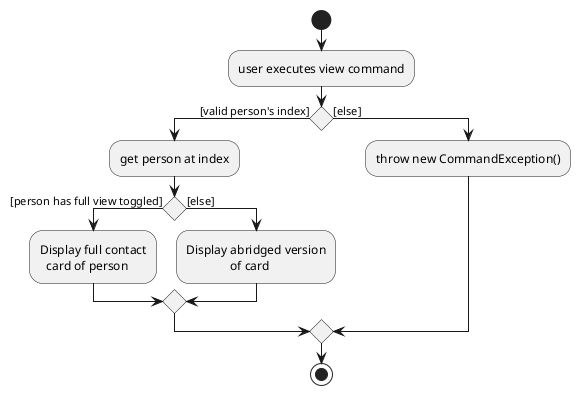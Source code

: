 @startuml
'https://plantuml.com/activity-diagram-beta

start
:user executes view command;
if () then ([valid person's index])
  :get person at index;
  if () then ([person has full view toggled])
      :Display full contact
        card of person;
    else ([else])
      :Display abridged version
                    of card;
    endif
else ([else])
  :throw new CommandException();
endif

stop

@enduml
